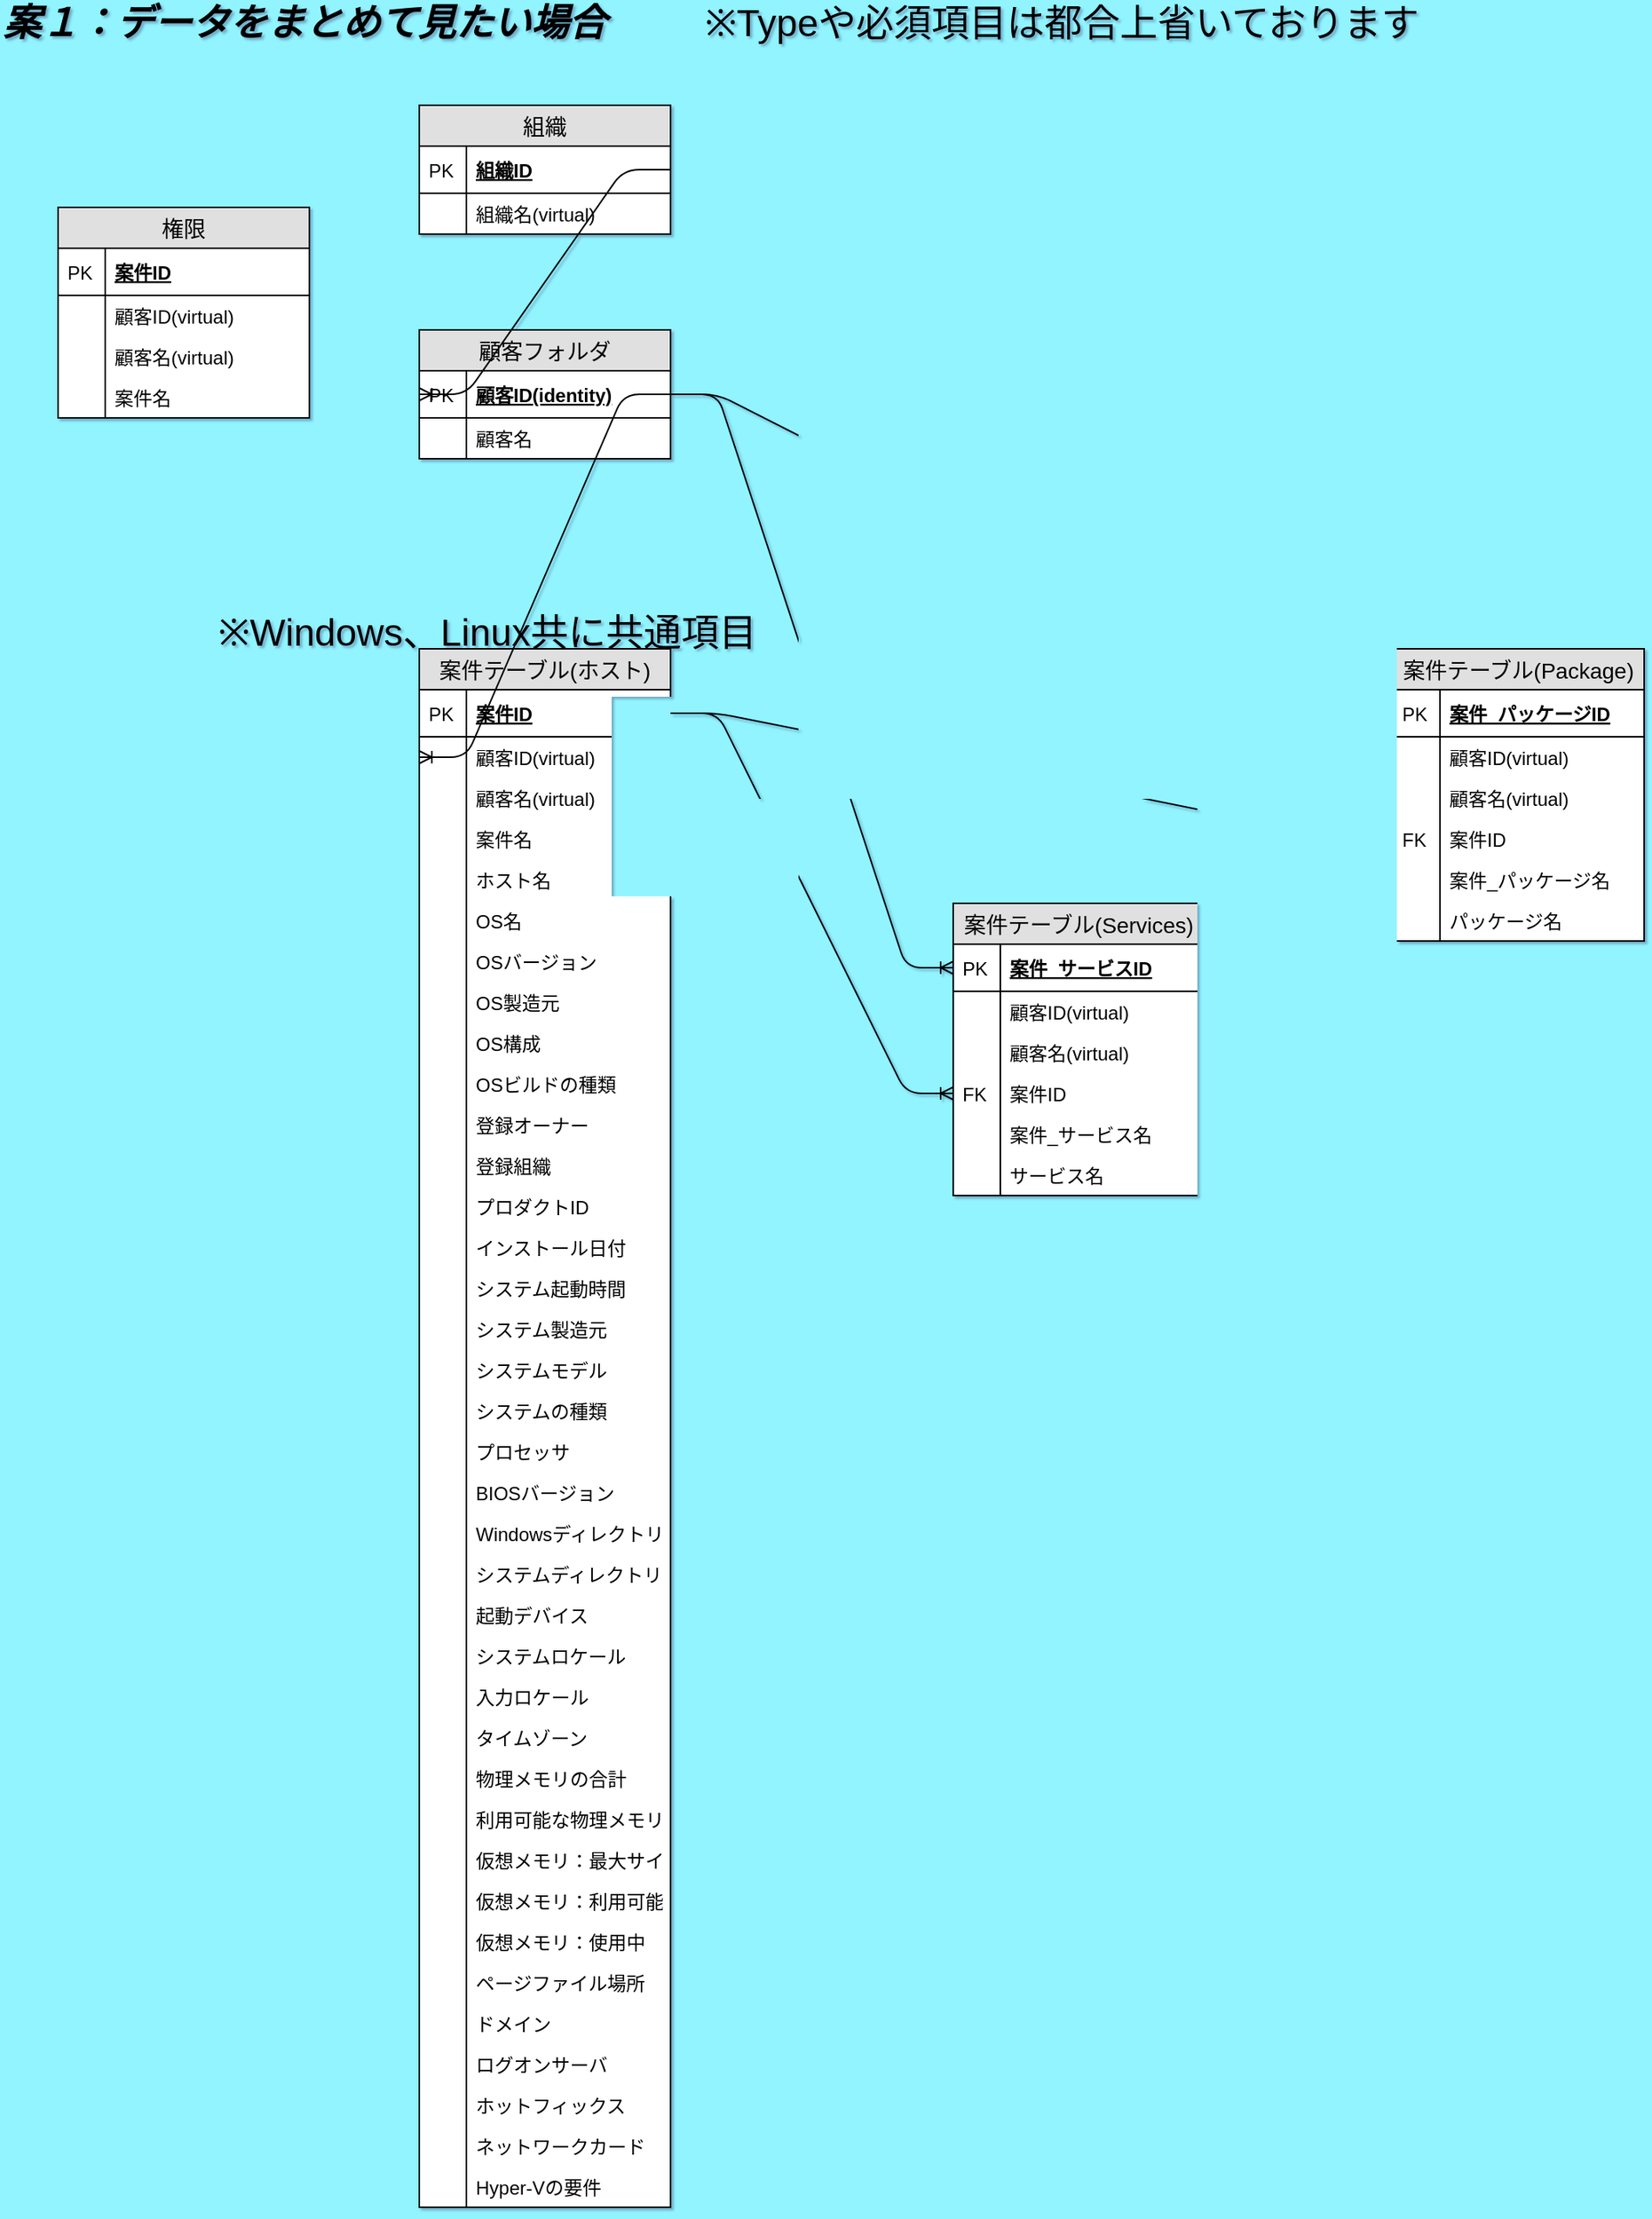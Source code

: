 <mxfile pages="1" version="11.1.5" type="github"><diagram id="xBH4WBvvp5PEgZWIUryZ" name="Page-1"><mxGraphModel dx="1422" dy="715" grid="1" gridSize="10" guides="1" tooltips="1" connect="1" arrows="1" fold="1" page="1" pageScale="1" pageWidth="1654" pageHeight="1169" background="#91F4FF" math="0" shadow="1"><root><mxCell id="0"/><mxCell id="1" parent="0"/><mxCell id="DHz48N2Gg_2RzL-YrVey-17" value="顧客フォルダ" style="swimlane;fontStyle=0;childLayout=stackLayout;horizontal=1;startSize=26;fillColor=#e0e0e0;horizontalStack=0;resizeParent=1;resizeParentMax=0;resizeLast=0;collapsible=1;marginBottom=0;swimlaneFillColor=#ffffff;align=center;fontSize=14;rounded=0;glass=0;" parent="1" vertex="1"><mxGeometry x="350" y="335" width="160" height="82" as="geometry"/></mxCell><mxCell id="DHz48N2Gg_2RzL-YrVey-18" value="顧客ID(identity)" style="shape=partialRectangle;top=0;left=0;right=0;bottom=1;align=left;verticalAlign=middle;fillColor=none;spacingLeft=34;spacingRight=4;overflow=hidden;rotatable=0;points=[[0,0.5],[1,0.5]];portConstraint=eastwest;dropTarget=0;fontStyle=5;fontSize=12;" parent="DHz48N2Gg_2RzL-YrVey-17" vertex="1"><mxGeometry y="26" width="160" height="30" as="geometry"/></mxCell><mxCell id="DHz48N2Gg_2RzL-YrVey-19" value="PK" style="shape=partialRectangle;top=0;left=0;bottom=0;fillColor=none;align=left;verticalAlign=middle;spacingLeft=4;spacingRight=4;overflow=hidden;rotatable=0;points=[];portConstraint=eastwest;part=1;fontSize=12;" parent="DHz48N2Gg_2RzL-YrVey-18" vertex="1" connectable="0"><mxGeometry width="30" height="30" as="geometry"/></mxCell><mxCell id="DHz48N2Gg_2RzL-YrVey-20" value="顧客名" style="shape=partialRectangle;top=0;left=0;right=0;bottom=0;align=left;verticalAlign=top;fillColor=none;spacingLeft=34;spacingRight=4;overflow=hidden;rotatable=0;points=[[0,0.5],[1,0.5]];portConstraint=eastwest;dropTarget=0;fontSize=12;" parent="DHz48N2Gg_2RzL-YrVey-17" vertex="1"><mxGeometry y="56" width="160" height="26" as="geometry"/></mxCell><mxCell id="DHz48N2Gg_2RzL-YrVey-21" value="" style="shape=partialRectangle;top=0;left=0;bottom=0;fillColor=none;align=left;verticalAlign=top;spacingLeft=4;spacingRight=4;overflow=hidden;rotatable=0;points=[];portConstraint=eastwest;part=1;fontSize=12;" parent="DHz48N2Gg_2RzL-YrVey-20" vertex="1" connectable="0"><mxGeometry width="30" height="26" as="geometry"/></mxCell><mxCell id="DHz48N2Gg_2RzL-YrVey-37" value="案件テーブル(ホスト)" style="swimlane;fontStyle=0;childLayout=stackLayout;horizontal=1;startSize=26;fillColor=#e0e0e0;horizontalStack=0;resizeParent=1;resizeParentMax=0;resizeLast=0;collapsible=1;marginBottom=0;swimlaneFillColor=#ffffff;align=center;fontSize=14;rounded=0;glass=0;" parent="1" vertex="1"><mxGeometry x="350" y="538" width="160" height="992" as="geometry"/></mxCell><mxCell id="DHz48N2Gg_2RzL-YrVey-38" value="案件ID" style="shape=partialRectangle;top=0;left=0;right=0;bottom=1;align=left;verticalAlign=middle;fillColor=none;spacingLeft=34;spacingRight=4;overflow=hidden;rotatable=0;points=[[0,0.5],[1,0.5]];portConstraint=eastwest;dropTarget=0;fontStyle=5;fontSize=12;" parent="DHz48N2Gg_2RzL-YrVey-37" vertex="1"><mxGeometry y="26" width="160" height="30" as="geometry"/></mxCell><mxCell id="DHz48N2Gg_2RzL-YrVey-39" value="PK" style="shape=partialRectangle;top=0;left=0;bottom=0;fillColor=none;align=left;verticalAlign=middle;spacingLeft=4;spacingRight=4;overflow=hidden;rotatable=0;points=[];portConstraint=eastwest;part=1;fontSize=12;" parent="DHz48N2Gg_2RzL-YrVey-38" vertex="1" connectable="0"><mxGeometry width="30" height="30" as="geometry"/></mxCell><mxCell id="DHz48N2Gg_2RzL-YrVey-40" value="顧客ID(virtual)" style="shape=partialRectangle;top=0;left=0;right=0;bottom=0;align=left;verticalAlign=top;fillColor=none;spacingLeft=34;spacingRight=4;overflow=hidden;rotatable=0;points=[[0,0.5],[1,0.5]];portConstraint=eastwest;dropTarget=0;fontSize=12;" parent="DHz48N2Gg_2RzL-YrVey-37" vertex="1"><mxGeometry y="56" width="160" height="26" as="geometry"/></mxCell><mxCell id="DHz48N2Gg_2RzL-YrVey-41" value="" style="shape=partialRectangle;top=0;left=0;bottom=0;fillColor=none;align=left;verticalAlign=top;spacingLeft=4;spacingRight=4;overflow=hidden;rotatable=0;points=[];portConstraint=eastwest;part=1;fontSize=12;" parent="DHz48N2Gg_2RzL-YrVey-40" vertex="1" connectable="0"><mxGeometry width="30" height="26" as="geometry"/></mxCell><mxCell id="DHz48N2Gg_2RzL-YrVey-42" value="顧客名(virtual)" style="shape=partialRectangle;top=0;left=0;right=0;bottom=0;align=left;verticalAlign=top;fillColor=none;spacingLeft=34;spacingRight=4;overflow=hidden;rotatable=0;points=[[0,0.5],[1,0.5]];portConstraint=eastwest;dropTarget=0;fontSize=12;" parent="DHz48N2Gg_2RzL-YrVey-37" vertex="1"><mxGeometry y="82" width="160" height="26" as="geometry"/></mxCell><mxCell id="DHz48N2Gg_2RzL-YrVey-43" value="" style="shape=partialRectangle;top=0;left=0;bottom=0;fillColor=none;align=left;verticalAlign=top;spacingLeft=4;spacingRight=4;overflow=hidden;rotatable=0;points=[];portConstraint=eastwest;part=1;fontSize=12;" parent="DHz48N2Gg_2RzL-YrVey-42" vertex="1" connectable="0"><mxGeometry width="30" height="26" as="geometry"/></mxCell><mxCell id="DHz48N2Gg_2RzL-YrVey-86" value="案件名" style="shape=partialRectangle;top=0;left=0;right=0;bottom=0;align=left;verticalAlign=top;fillColor=none;spacingLeft=34;spacingRight=4;overflow=hidden;rotatable=0;points=[[0,0.5],[1,0.5]];portConstraint=eastwest;dropTarget=0;fontSize=12;" parent="DHz48N2Gg_2RzL-YrVey-37" vertex="1"><mxGeometry y="108" width="160" height="26" as="geometry"/></mxCell><mxCell id="DHz48N2Gg_2RzL-YrVey-87" value="" style="shape=partialRectangle;top=0;left=0;bottom=0;fillColor=none;align=left;verticalAlign=top;spacingLeft=4;spacingRight=4;overflow=hidden;rotatable=0;points=[];portConstraint=eastwest;part=1;fontSize=12;" parent="DHz48N2Gg_2RzL-YrVey-86" vertex="1" connectable="0"><mxGeometry width="30" height="26" as="geometry"/></mxCell><mxCell id="DHz48N2Gg_2RzL-YrVey-88" value="ホスト名" style="shape=partialRectangle;top=0;left=0;right=0;bottom=0;align=left;verticalAlign=top;fillColor=none;spacingLeft=34;spacingRight=4;overflow=hidden;rotatable=0;points=[[0,0.5],[1,0.5]];portConstraint=eastwest;dropTarget=0;fontSize=12;" parent="DHz48N2Gg_2RzL-YrVey-37" vertex="1"><mxGeometry y="134" width="160" height="26" as="geometry"/></mxCell><mxCell id="DHz48N2Gg_2RzL-YrVey-89" value="" style="shape=partialRectangle;top=0;left=0;bottom=0;fillColor=none;align=left;verticalAlign=top;spacingLeft=4;spacingRight=4;overflow=hidden;rotatable=0;points=[];portConstraint=eastwest;part=1;fontSize=12;" parent="DHz48N2Gg_2RzL-YrVey-88" vertex="1" connectable="0"><mxGeometry width="30" height="26" as="geometry"/></mxCell><mxCell id="DHz48N2Gg_2RzL-YrVey-90" value="OS名" style="shape=partialRectangle;top=0;left=0;right=0;bottom=0;align=left;verticalAlign=top;fillColor=none;spacingLeft=34;spacingRight=4;overflow=hidden;rotatable=0;points=[[0,0.5],[1,0.5]];portConstraint=eastwest;dropTarget=0;fontSize=12;" parent="DHz48N2Gg_2RzL-YrVey-37" vertex="1"><mxGeometry y="160" width="160" height="26" as="geometry"/></mxCell><mxCell id="DHz48N2Gg_2RzL-YrVey-91" value="" style="shape=partialRectangle;top=0;left=0;bottom=0;fillColor=none;align=left;verticalAlign=top;spacingLeft=4;spacingRight=4;overflow=hidden;rotatable=0;points=[];portConstraint=eastwest;part=1;fontSize=12;" parent="DHz48N2Gg_2RzL-YrVey-90" vertex="1" connectable="0"><mxGeometry width="30" height="26" as="geometry"/></mxCell><mxCell id="DHz48N2Gg_2RzL-YrVey-92" value="OSバージョン" style="shape=partialRectangle;top=0;left=0;right=0;bottom=0;align=left;verticalAlign=top;fillColor=none;spacingLeft=34;spacingRight=4;overflow=hidden;rotatable=0;points=[[0,0.5],[1,0.5]];portConstraint=eastwest;dropTarget=0;fontSize=12;" parent="DHz48N2Gg_2RzL-YrVey-37" vertex="1"><mxGeometry y="186" width="160" height="26" as="geometry"/></mxCell><mxCell id="DHz48N2Gg_2RzL-YrVey-93" value="" style="shape=partialRectangle;top=0;left=0;bottom=0;fillColor=none;align=left;verticalAlign=top;spacingLeft=4;spacingRight=4;overflow=hidden;rotatable=0;points=[];portConstraint=eastwest;part=1;fontSize=12;" parent="DHz48N2Gg_2RzL-YrVey-92" vertex="1" connectable="0"><mxGeometry width="30" height="26" as="geometry"/></mxCell><mxCell id="DHz48N2Gg_2RzL-YrVey-94" value="OS製造元" style="shape=partialRectangle;top=0;left=0;right=0;bottom=0;align=left;verticalAlign=top;fillColor=none;spacingLeft=34;spacingRight=4;overflow=hidden;rotatable=0;points=[[0,0.5],[1,0.5]];portConstraint=eastwest;dropTarget=0;fontSize=12;" parent="DHz48N2Gg_2RzL-YrVey-37" vertex="1"><mxGeometry y="212" width="160" height="26" as="geometry"/></mxCell><mxCell id="DHz48N2Gg_2RzL-YrVey-95" value="" style="shape=partialRectangle;top=0;left=0;bottom=0;fillColor=none;align=left;verticalAlign=top;spacingLeft=4;spacingRight=4;overflow=hidden;rotatable=0;points=[];portConstraint=eastwest;part=1;fontSize=12;" parent="DHz48N2Gg_2RzL-YrVey-94" vertex="1" connectable="0"><mxGeometry width="30" height="26" as="geometry"/></mxCell><mxCell id="DHz48N2Gg_2RzL-YrVey-96" value="OS構成" style="shape=partialRectangle;top=0;left=0;right=0;bottom=0;align=left;verticalAlign=top;fillColor=none;spacingLeft=34;spacingRight=4;overflow=hidden;rotatable=0;points=[[0,0.5],[1,0.5]];portConstraint=eastwest;dropTarget=0;fontSize=12;" parent="DHz48N2Gg_2RzL-YrVey-37" vertex="1"><mxGeometry y="238" width="160" height="26" as="geometry"/></mxCell><mxCell id="DHz48N2Gg_2RzL-YrVey-97" value="" style="shape=partialRectangle;top=0;left=0;bottom=0;fillColor=none;align=left;verticalAlign=top;spacingLeft=4;spacingRight=4;overflow=hidden;rotatable=0;points=[];portConstraint=eastwest;part=1;fontSize=12;" parent="DHz48N2Gg_2RzL-YrVey-96" vertex="1" connectable="0"><mxGeometry width="30" height="26" as="geometry"/></mxCell><mxCell id="DHz48N2Gg_2RzL-YrVey-98" value="OSビルドの種類" style="shape=partialRectangle;top=0;left=0;right=0;bottom=0;align=left;verticalAlign=top;fillColor=none;spacingLeft=34;spacingRight=4;overflow=hidden;rotatable=0;points=[[0,0.5],[1,0.5]];portConstraint=eastwest;dropTarget=0;fontSize=12;" parent="DHz48N2Gg_2RzL-YrVey-37" vertex="1"><mxGeometry y="264" width="160" height="26" as="geometry"/></mxCell><mxCell id="DHz48N2Gg_2RzL-YrVey-99" value="" style="shape=partialRectangle;top=0;left=0;bottom=0;fillColor=none;align=left;verticalAlign=top;spacingLeft=4;spacingRight=4;overflow=hidden;rotatable=0;points=[];portConstraint=eastwest;part=1;fontSize=12;" parent="DHz48N2Gg_2RzL-YrVey-98" vertex="1" connectable="0"><mxGeometry width="30" height="26" as="geometry"/></mxCell><mxCell id="DHz48N2Gg_2RzL-YrVey-48" value="登録オーナー" style="shape=partialRectangle;top=0;left=0;right=0;bottom=0;align=left;verticalAlign=top;fillColor=none;spacingLeft=34;spacingRight=4;overflow=hidden;rotatable=0;points=[[0,0.5],[1,0.5]];portConstraint=eastwest;dropTarget=0;fontSize=12;" parent="DHz48N2Gg_2RzL-YrVey-37" vertex="1"><mxGeometry y="290" width="160" height="26" as="geometry"/></mxCell><mxCell id="DHz48N2Gg_2RzL-YrVey-49" value="" style="shape=partialRectangle;top=0;left=0;bottom=0;fillColor=none;align=left;verticalAlign=top;spacingLeft=4;spacingRight=4;overflow=hidden;rotatable=0;points=[];portConstraint=eastwest;part=1;fontSize=12;" parent="DHz48N2Gg_2RzL-YrVey-48" vertex="1" connectable="0"><mxGeometry width="30" height="26" as="geometry"/></mxCell><mxCell id="DHz48N2Gg_2RzL-YrVey-100" value="登録組織" style="shape=partialRectangle;top=0;left=0;right=0;bottom=0;align=left;verticalAlign=top;fillColor=none;spacingLeft=34;spacingRight=4;overflow=hidden;rotatable=0;points=[[0,0.5],[1,0.5]];portConstraint=eastwest;dropTarget=0;fontSize=12;" parent="DHz48N2Gg_2RzL-YrVey-37" vertex="1"><mxGeometry y="316" width="160" height="26" as="geometry"/></mxCell><mxCell id="DHz48N2Gg_2RzL-YrVey-101" value="" style="shape=partialRectangle;top=0;left=0;bottom=0;fillColor=none;align=left;verticalAlign=top;spacingLeft=4;spacingRight=4;overflow=hidden;rotatable=0;points=[];portConstraint=eastwest;part=1;fontSize=12;" parent="DHz48N2Gg_2RzL-YrVey-100" vertex="1" connectable="0"><mxGeometry width="30" height="26" as="geometry"/></mxCell><mxCell id="DHz48N2Gg_2RzL-YrVey-102" value="プロダクトID" style="shape=partialRectangle;top=0;left=0;right=0;bottom=0;align=left;verticalAlign=top;fillColor=none;spacingLeft=34;spacingRight=4;overflow=hidden;rotatable=0;points=[[0,0.5],[1,0.5]];portConstraint=eastwest;dropTarget=0;fontSize=12;" parent="DHz48N2Gg_2RzL-YrVey-37" vertex="1"><mxGeometry y="342" width="160" height="26" as="geometry"/></mxCell><mxCell id="DHz48N2Gg_2RzL-YrVey-103" value="" style="shape=partialRectangle;top=0;left=0;bottom=0;fillColor=none;align=left;verticalAlign=top;spacingLeft=4;spacingRight=4;overflow=hidden;rotatable=0;points=[];portConstraint=eastwest;part=1;fontSize=12;" parent="DHz48N2Gg_2RzL-YrVey-102" vertex="1" connectable="0"><mxGeometry width="30" height="26" as="geometry"/></mxCell><mxCell id="DHz48N2Gg_2RzL-YrVey-104" value="インストール日付" style="shape=partialRectangle;top=0;left=0;right=0;bottom=0;align=left;verticalAlign=top;fillColor=none;spacingLeft=34;spacingRight=4;overflow=hidden;rotatable=0;points=[[0,0.5],[1,0.5]];portConstraint=eastwest;dropTarget=0;fontSize=12;" parent="DHz48N2Gg_2RzL-YrVey-37" vertex="1"><mxGeometry y="368" width="160" height="26" as="geometry"/></mxCell><mxCell id="DHz48N2Gg_2RzL-YrVey-105" value="" style="shape=partialRectangle;top=0;left=0;bottom=0;fillColor=none;align=left;verticalAlign=top;spacingLeft=4;spacingRight=4;overflow=hidden;rotatable=0;points=[];portConstraint=eastwest;part=1;fontSize=12;" parent="DHz48N2Gg_2RzL-YrVey-104" vertex="1" connectable="0"><mxGeometry width="30" height="26" as="geometry"/></mxCell><mxCell id="DHz48N2Gg_2RzL-YrVey-106" value="システム起動時間" style="shape=partialRectangle;top=0;left=0;right=0;bottom=0;align=left;verticalAlign=top;fillColor=none;spacingLeft=34;spacingRight=4;overflow=hidden;rotatable=0;points=[[0,0.5],[1,0.5]];portConstraint=eastwest;dropTarget=0;fontSize=12;" parent="DHz48N2Gg_2RzL-YrVey-37" vertex="1"><mxGeometry y="394" width="160" height="26" as="geometry"/></mxCell><mxCell id="DHz48N2Gg_2RzL-YrVey-107" value="" style="shape=partialRectangle;top=0;left=0;bottom=0;fillColor=none;align=left;verticalAlign=top;spacingLeft=4;spacingRight=4;overflow=hidden;rotatable=0;points=[];portConstraint=eastwest;part=1;fontSize=12;" parent="DHz48N2Gg_2RzL-YrVey-106" vertex="1" connectable="0"><mxGeometry width="30" height="26" as="geometry"/></mxCell><mxCell id="DHz48N2Gg_2RzL-YrVey-108" value="システム製造元" style="shape=partialRectangle;top=0;left=0;right=0;bottom=0;align=left;verticalAlign=top;fillColor=none;spacingLeft=34;spacingRight=4;overflow=hidden;rotatable=0;points=[[0,0.5],[1,0.5]];portConstraint=eastwest;dropTarget=0;fontSize=12;" parent="DHz48N2Gg_2RzL-YrVey-37" vertex="1"><mxGeometry y="420" width="160" height="26" as="geometry"/></mxCell><mxCell id="DHz48N2Gg_2RzL-YrVey-109" value="" style="shape=partialRectangle;top=0;left=0;bottom=0;fillColor=none;align=left;verticalAlign=top;spacingLeft=4;spacingRight=4;overflow=hidden;rotatable=0;points=[];portConstraint=eastwest;part=1;fontSize=12;" parent="DHz48N2Gg_2RzL-YrVey-108" vertex="1" connectable="0"><mxGeometry width="30" height="26" as="geometry"/></mxCell><mxCell id="DHz48N2Gg_2RzL-YrVey-110" value="システムモデル" style="shape=partialRectangle;top=0;left=0;right=0;bottom=0;align=left;verticalAlign=top;fillColor=none;spacingLeft=34;spacingRight=4;overflow=hidden;rotatable=0;points=[[0,0.5],[1,0.5]];portConstraint=eastwest;dropTarget=0;fontSize=12;" parent="DHz48N2Gg_2RzL-YrVey-37" vertex="1"><mxGeometry y="446" width="160" height="26" as="geometry"/></mxCell><mxCell id="DHz48N2Gg_2RzL-YrVey-111" value="" style="shape=partialRectangle;top=0;left=0;bottom=0;fillColor=none;align=left;verticalAlign=top;spacingLeft=4;spacingRight=4;overflow=hidden;rotatable=0;points=[];portConstraint=eastwest;part=1;fontSize=12;" parent="DHz48N2Gg_2RzL-YrVey-110" vertex="1" connectable="0"><mxGeometry width="30" height="26" as="geometry"/></mxCell><mxCell id="DHz48N2Gg_2RzL-YrVey-112" value="システムの種類" style="shape=partialRectangle;top=0;left=0;right=0;bottom=0;align=left;verticalAlign=top;fillColor=none;spacingLeft=34;spacingRight=4;overflow=hidden;rotatable=0;points=[[0,0.5],[1,0.5]];portConstraint=eastwest;dropTarget=0;fontSize=12;" parent="DHz48N2Gg_2RzL-YrVey-37" vertex="1"><mxGeometry y="472" width="160" height="26" as="geometry"/></mxCell><mxCell id="DHz48N2Gg_2RzL-YrVey-113" value="" style="shape=partialRectangle;top=0;left=0;bottom=0;fillColor=none;align=left;verticalAlign=top;spacingLeft=4;spacingRight=4;overflow=hidden;rotatable=0;points=[];portConstraint=eastwest;part=1;fontSize=12;" parent="DHz48N2Gg_2RzL-YrVey-112" vertex="1" connectable="0"><mxGeometry width="30" height="26" as="geometry"/></mxCell><mxCell id="DHz48N2Gg_2RzL-YrVey-114" value="プロセッサ" style="shape=partialRectangle;top=0;left=0;right=0;bottom=0;align=left;verticalAlign=top;fillColor=none;spacingLeft=34;spacingRight=4;overflow=hidden;rotatable=0;points=[[0,0.5],[1,0.5]];portConstraint=eastwest;dropTarget=0;fontSize=12;" parent="DHz48N2Gg_2RzL-YrVey-37" vertex="1"><mxGeometry y="498" width="160" height="26" as="geometry"/></mxCell><mxCell id="DHz48N2Gg_2RzL-YrVey-115" value="" style="shape=partialRectangle;top=0;left=0;bottom=0;fillColor=none;align=left;verticalAlign=top;spacingLeft=4;spacingRight=4;overflow=hidden;rotatable=0;points=[];portConstraint=eastwest;part=1;fontSize=12;" parent="DHz48N2Gg_2RzL-YrVey-114" vertex="1" connectable="0"><mxGeometry width="30" height="26" as="geometry"/></mxCell><mxCell id="DHz48N2Gg_2RzL-YrVey-116" value="BIOSバージョン" style="shape=partialRectangle;top=0;left=0;right=0;bottom=0;align=left;verticalAlign=top;fillColor=none;spacingLeft=34;spacingRight=4;overflow=hidden;rotatable=0;points=[[0,0.5],[1,0.5]];portConstraint=eastwest;dropTarget=0;fontSize=12;" parent="DHz48N2Gg_2RzL-YrVey-37" vertex="1"><mxGeometry y="524" width="160" height="26" as="geometry"/></mxCell><mxCell id="DHz48N2Gg_2RzL-YrVey-117" value="" style="shape=partialRectangle;top=0;left=0;bottom=0;fillColor=none;align=left;verticalAlign=top;spacingLeft=4;spacingRight=4;overflow=hidden;rotatable=0;points=[];portConstraint=eastwest;part=1;fontSize=12;" parent="DHz48N2Gg_2RzL-YrVey-116" vertex="1" connectable="0"><mxGeometry width="30" height="26" as="geometry"/></mxCell><mxCell id="DHz48N2Gg_2RzL-YrVey-118" value="Windowsディレクトリ" style="shape=partialRectangle;top=0;left=0;right=0;bottom=0;align=left;verticalAlign=top;fillColor=none;spacingLeft=34;spacingRight=4;overflow=hidden;rotatable=0;points=[[0,0.5],[1,0.5]];portConstraint=eastwest;dropTarget=0;fontSize=12;" parent="DHz48N2Gg_2RzL-YrVey-37" vertex="1"><mxGeometry y="550" width="160" height="26" as="geometry"/></mxCell><mxCell id="DHz48N2Gg_2RzL-YrVey-119" value="" style="shape=partialRectangle;top=0;left=0;bottom=0;fillColor=none;align=left;verticalAlign=top;spacingLeft=4;spacingRight=4;overflow=hidden;rotatable=0;points=[];portConstraint=eastwest;part=1;fontSize=12;" parent="DHz48N2Gg_2RzL-YrVey-118" vertex="1" connectable="0"><mxGeometry width="30" height="26" as="geometry"/></mxCell><mxCell id="DHz48N2Gg_2RzL-YrVey-120" value="システムディレクトリ" style="shape=partialRectangle;top=0;left=0;right=0;bottom=0;align=left;verticalAlign=top;fillColor=none;spacingLeft=34;spacingRight=4;overflow=hidden;rotatable=0;points=[[0,0.5],[1,0.5]];portConstraint=eastwest;dropTarget=0;fontSize=12;" parent="DHz48N2Gg_2RzL-YrVey-37" vertex="1"><mxGeometry y="576" width="160" height="26" as="geometry"/></mxCell><mxCell id="DHz48N2Gg_2RzL-YrVey-121" value="" style="shape=partialRectangle;top=0;left=0;bottom=0;fillColor=none;align=left;verticalAlign=top;spacingLeft=4;spacingRight=4;overflow=hidden;rotatable=0;points=[];portConstraint=eastwest;part=1;fontSize=12;" parent="DHz48N2Gg_2RzL-YrVey-120" vertex="1" connectable="0"><mxGeometry width="30" height="26" as="geometry"/></mxCell><mxCell id="DHz48N2Gg_2RzL-YrVey-122" value="起動デバイス" style="shape=partialRectangle;top=0;left=0;right=0;bottom=0;align=left;verticalAlign=top;fillColor=none;spacingLeft=34;spacingRight=4;overflow=hidden;rotatable=0;points=[[0,0.5],[1,0.5]];portConstraint=eastwest;dropTarget=0;fontSize=12;" parent="DHz48N2Gg_2RzL-YrVey-37" vertex="1"><mxGeometry y="602" width="160" height="26" as="geometry"/></mxCell><mxCell id="DHz48N2Gg_2RzL-YrVey-123" value="" style="shape=partialRectangle;top=0;left=0;bottom=0;fillColor=none;align=left;verticalAlign=top;spacingLeft=4;spacingRight=4;overflow=hidden;rotatable=0;points=[];portConstraint=eastwest;part=1;fontSize=12;" parent="DHz48N2Gg_2RzL-YrVey-122" vertex="1" connectable="0"><mxGeometry width="30" height="26" as="geometry"/></mxCell><mxCell id="DHz48N2Gg_2RzL-YrVey-124" value="システムロケール" style="shape=partialRectangle;top=0;left=0;right=0;bottom=0;align=left;verticalAlign=top;fillColor=none;spacingLeft=34;spacingRight=4;overflow=hidden;rotatable=0;points=[[0,0.5],[1,0.5]];portConstraint=eastwest;dropTarget=0;fontSize=12;" parent="DHz48N2Gg_2RzL-YrVey-37" vertex="1"><mxGeometry y="628" width="160" height="26" as="geometry"/></mxCell><mxCell id="DHz48N2Gg_2RzL-YrVey-125" value="" style="shape=partialRectangle;top=0;left=0;bottom=0;fillColor=none;align=left;verticalAlign=top;spacingLeft=4;spacingRight=4;overflow=hidden;rotatable=0;points=[];portConstraint=eastwest;part=1;fontSize=12;" parent="DHz48N2Gg_2RzL-YrVey-124" vertex="1" connectable="0"><mxGeometry width="30" height="26" as="geometry"/></mxCell><mxCell id="DHz48N2Gg_2RzL-YrVey-126" value="入力ロケール" style="shape=partialRectangle;top=0;left=0;right=0;bottom=0;align=left;verticalAlign=top;fillColor=none;spacingLeft=34;spacingRight=4;overflow=hidden;rotatable=0;points=[[0,0.5],[1,0.5]];portConstraint=eastwest;dropTarget=0;fontSize=12;" parent="DHz48N2Gg_2RzL-YrVey-37" vertex="1"><mxGeometry y="654" width="160" height="26" as="geometry"/></mxCell><mxCell id="DHz48N2Gg_2RzL-YrVey-127" value="" style="shape=partialRectangle;top=0;left=0;bottom=0;fillColor=none;align=left;verticalAlign=top;spacingLeft=4;spacingRight=4;overflow=hidden;rotatable=0;points=[];portConstraint=eastwest;part=1;fontSize=12;" parent="DHz48N2Gg_2RzL-YrVey-126" vertex="1" connectable="0"><mxGeometry width="30" height="26" as="geometry"/></mxCell><mxCell id="DHz48N2Gg_2RzL-YrVey-128" value="タイムゾーン" style="shape=partialRectangle;top=0;left=0;right=0;bottom=0;align=left;verticalAlign=top;fillColor=none;spacingLeft=34;spacingRight=4;overflow=hidden;rotatable=0;points=[[0,0.5],[1,0.5]];portConstraint=eastwest;dropTarget=0;fontSize=12;" parent="DHz48N2Gg_2RzL-YrVey-37" vertex="1"><mxGeometry y="680" width="160" height="26" as="geometry"/></mxCell><mxCell id="DHz48N2Gg_2RzL-YrVey-129" value="" style="shape=partialRectangle;top=0;left=0;bottom=0;fillColor=none;align=left;verticalAlign=top;spacingLeft=4;spacingRight=4;overflow=hidden;rotatable=0;points=[];portConstraint=eastwest;part=1;fontSize=12;" parent="DHz48N2Gg_2RzL-YrVey-128" vertex="1" connectable="0"><mxGeometry width="30" height="26" as="geometry"/></mxCell><mxCell id="DHz48N2Gg_2RzL-YrVey-130" value="物理メモリの合計" style="shape=partialRectangle;top=0;left=0;right=0;bottom=0;align=left;verticalAlign=top;fillColor=none;spacingLeft=34;spacingRight=4;overflow=hidden;rotatable=0;points=[[0,0.5],[1,0.5]];portConstraint=eastwest;dropTarget=0;fontSize=12;" parent="DHz48N2Gg_2RzL-YrVey-37" vertex="1"><mxGeometry y="706" width="160" height="26" as="geometry"/></mxCell><mxCell id="DHz48N2Gg_2RzL-YrVey-131" value="" style="shape=partialRectangle;top=0;left=0;bottom=0;fillColor=none;align=left;verticalAlign=top;spacingLeft=4;spacingRight=4;overflow=hidden;rotatable=0;points=[];portConstraint=eastwest;part=1;fontSize=12;" parent="DHz48N2Gg_2RzL-YrVey-130" vertex="1" connectable="0"><mxGeometry width="30" height="26" as="geometry"/></mxCell><mxCell id="DHz48N2Gg_2RzL-YrVey-132" value="利用可能な物理メモリ" style="shape=partialRectangle;top=0;left=0;right=0;bottom=0;align=left;verticalAlign=top;fillColor=none;spacingLeft=34;spacingRight=4;overflow=hidden;rotatable=0;points=[[0,0.5],[1,0.5]];portConstraint=eastwest;dropTarget=0;fontSize=12;" parent="DHz48N2Gg_2RzL-YrVey-37" vertex="1"><mxGeometry y="732" width="160" height="26" as="geometry"/></mxCell><mxCell id="DHz48N2Gg_2RzL-YrVey-133" value="" style="shape=partialRectangle;top=0;left=0;bottom=0;fillColor=none;align=left;verticalAlign=top;spacingLeft=4;spacingRight=4;overflow=hidden;rotatable=0;points=[];portConstraint=eastwest;part=1;fontSize=12;" parent="DHz48N2Gg_2RzL-YrVey-132" vertex="1" connectable="0"><mxGeometry width="30" height="26" as="geometry"/></mxCell><mxCell id="DHz48N2Gg_2RzL-YrVey-134" value="仮想メモリ：最大サイズ" style="shape=partialRectangle;top=0;left=0;right=0;bottom=0;align=left;verticalAlign=top;fillColor=none;spacingLeft=34;spacingRight=4;overflow=hidden;rotatable=0;points=[[0,0.5],[1,0.5]];portConstraint=eastwest;dropTarget=0;fontSize=12;" parent="DHz48N2Gg_2RzL-YrVey-37" vertex="1"><mxGeometry y="758" width="160" height="26" as="geometry"/></mxCell><mxCell id="DHz48N2Gg_2RzL-YrVey-135" value="" style="shape=partialRectangle;top=0;left=0;bottom=0;fillColor=none;align=left;verticalAlign=top;spacingLeft=4;spacingRight=4;overflow=hidden;rotatable=0;points=[];portConstraint=eastwest;part=1;fontSize=12;" parent="DHz48N2Gg_2RzL-YrVey-134" vertex="1" connectable="0"><mxGeometry width="30" height="26" as="geometry"/></mxCell><mxCell id="DHz48N2Gg_2RzL-YrVey-136" value="仮想メモリ：利用可能" style="shape=partialRectangle;top=0;left=0;right=0;bottom=0;align=left;verticalAlign=top;fillColor=none;spacingLeft=34;spacingRight=4;overflow=hidden;rotatable=0;points=[[0,0.5],[1,0.5]];portConstraint=eastwest;dropTarget=0;fontSize=12;" parent="DHz48N2Gg_2RzL-YrVey-37" vertex="1"><mxGeometry y="784" width="160" height="26" as="geometry"/></mxCell><mxCell id="DHz48N2Gg_2RzL-YrVey-137" value="" style="shape=partialRectangle;top=0;left=0;bottom=0;fillColor=none;align=left;verticalAlign=top;spacingLeft=4;spacingRight=4;overflow=hidden;rotatable=0;points=[];portConstraint=eastwest;part=1;fontSize=12;" parent="DHz48N2Gg_2RzL-YrVey-136" vertex="1" connectable="0"><mxGeometry width="30" height="26" as="geometry"/></mxCell><mxCell id="DHz48N2Gg_2RzL-YrVey-139" value="仮想メモリ：使用中" style="shape=partialRectangle;top=0;left=0;right=0;bottom=0;align=left;verticalAlign=top;fillColor=none;spacingLeft=34;spacingRight=4;overflow=hidden;rotatable=0;points=[[0,0.5],[1,0.5]];portConstraint=eastwest;dropTarget=0;fontSize=12;" parent="DHz48N2Gg_2RzL-YrVey-37" vertex="1"><mxGeometry y="810" width="160" height="26" as="geometry"/></mxCell><mxCell id="DHz48N2Gg_2RzL-YrVey-140" value="" style="shape=partialRectangle;top=0;left=0;bottom=0;fillColor=none;align=left;verticalAlign=top;spacingLeft=4;spacingRight=4;overflow=hidden;rotatable=0;points=[];portConstraint=eastwest;part=1;fontSize=12;" parent="DHz48N2Gg_2RzL-YrVey-139" vertex="1" connectable="0"><mxGeometry width="30" height="26" as="geometry"/></mxCell><mxCell id="DHz48N2Gg_2RzL-YrVey-141" value="ページファイル場所" style="shape=partialRectangle;top=0;left=0;right=0;bottom=0;align=left;verticalAlign=top;fillColor=none;spacingLeft=34;spacingRight=4;overflow=hidden;rotatable=0;points=[[0,0.5],[1,0.5]];portConstraint=eastwest;dropTarget=0;fontSize=12;" parent="DHz48N2Gg_2RzL-YrVey-37" vertex="1"><mxGeometry y="836" width="160" height="26" as="geometry"/></mxCell><mxCell id="DHz48N2Gg_2RzL-YrVey-142" value="" style="shape=partialRectangle;top=0;left=0;bottom=0;fillColor=none;align=left;verticalAlign=top;spacingLeft=4;spacingRight=4;overflow=hidden;rotatable=0;points=[];portConstraint=eastwest;part=1;fontSize=12;" parent="DHz48N2Gg_2RzL-YrVey-141" vertex="1" connectable="0"><mxGeometry width="30" height="26" as="geometry"/></mxCell><mxCell id="DHz48N2Gg_2RzL-YrVey-143" value="ドメイン" style="shape=partialRectangle;top=0;left=0;right=0;bottom=0;align=left;verticalAlign=top;fillColor=none;spacingLeft=34;spacingRight=4;overflow=hidden;rotatable=0;points=[[0,0.5],[1,0.5]];portConstraint=eastwest;dropTarget=0;fontSize=12;" parent="DHz48N2Gg_2RzL-YrVey-37" vertex="1"><mxGeometry y="862" width="160" height="26" as="geometry"/></mxCell><mxCell id="DHz48N2Gg_2RzL-YrVey-144" value="" style="shape=partialRectangle;top=0;left=0;bottom=0;fillColor=none;align=left;verticalAlign=top;spacingLeft=4;spacingRight=4;overflow=hidden;rotatable=0;points=[];portConstraint=eastwest;part=1;fontSize=12;" parent="DHz48N2Gg_2RzL-YrVey-143" vertex="1" connectable="0"><mxGeometry width="30" height="26" as="geometry"/></mxCell><mxCell id="DHz48N2Gg_2RzL-YrVey-145" value="ログオンサーバ" style="shape=partialRectangle;top=0;left=0;right=0;bottom=0;align=left;verticalAlign=top;fillColor=none;spacingLeft=34;spacingRight=4;overflow=hidden;rotatable=0;points=[[0,0.5],[1,0.5]];portConstraint=eastwest;dropTarget=0;fontSize=12;" parent="DHz48N2Gg_2RzL-YrVey-37" vertex="1"><mxGeometry y="888" width="160" height="26" as="geometry"/></mxCell><mxCell id="DHz48N2Gg_2RzL-YrVey-146" value="" style="shape=partialRectangle;top=0;left=0;bottom=0;fillColor=none;align=left;verticalAlign=top;spacingLeft=4;spacingRight=4;overflow=hidden;rotatable=0;points=[];portConstraint=eastwest;part=1;fontSize=12;" parent="DHz48N2Gg_2RzL-YrVey-145" vertex="1" connectable="0"><mxGeometry width="30" height="26" as="geometry"/></mxCell><mxCell id="DHz48N2Gg_2RzL-YrVey-147" value="ホットフィックス" style="shape=partialRectangle;top=0;left=0;right=0;bottom=0;align=left;verticalAlign=top;fillColor=none;spacingLeft=34;spacingRight=4;overflow=hidden;rotatable=0;points=[[0,0.5],[1,0.5]];portConstraint=eastwest;dropTarget=0;fontSize=12;" parent="DHz48N2Gg_2RzL-YrVey-37" vertex="1"><mxGeometry y="914" width="160" height="26" as="geometry"/></mxCell><mxCell id="DHz48N2Gg_2RzL-YrVey-148" value="" style="shape=partialRectangle;top=0;left=0;bottom=0;fillColor=none;align=left;verticalAlign=top;spacingLeft=4;spacingRight=4;overflow=hidden;rotatable=0;points=[];portConstraint=eastwest;part=1;fontSize=12;" parent="DHz48N2Gg_2RzL-YrVey-147" vertex="1" connectable="0"><mxGeometry width="30" height="26" as="geometry"/></mxCell><mxCell id="DHz48N2Gg_2RzL-YrVey-149" value="ネットワークカード" style="shape=partialRectangle;top=0;left=0;right=0;bottom=0;align=left;verticalAlign=top;fillColor=none;spacingLeft=34;spacingRight=4;overflow=hidden;rotatable=0;points=[[0,0.5],[1,0.5]];portConstraint=eastwest;dropTarget=0;fontSize=12;" parent="DHz48N2Gg_2RzL-YrVey-37" vertex="1"><mxGeometry y="940" width="160" height="26" as="geometry"/></mxCell><mxCell id="DHz48N2Gg_2RzL-YrVey-150" value="" style="shape=partialRectangle;top=0;left=0;bottom=0;fillColor=none;align=left;verticalAlign=top;spacingLeft=4;spacingRight=4;overflow=hidden;rotatable=0;points=[];portConstraint=eastwest;part=1;fontSize=12;" parent="DHz48N2Gg_2RzL-YrVey-149" vertex="1" connectable="0"><mxGeometry width="30" height="26" as="geometry"/></mxCell><mxCell id="DHz48N2Gg_2RzL-YrVey-151" value="Hyper-Vの要件" style="shape=partialRectangle;top=0;left=0;right=0;bottom=0;align=left;verticalAlign=top;fillColor=none;spacingLeft=34;spacingRight=4;overflow=hidden;rotatable=0;points=[[0,0.5],[1,0.5]];portConstraint=eastwest;dropTarget=0;fontSize=12;" parent="DHz48N2Gg_2RzL-YrVey-37" vertex="1"><mxGeometry y="966" width="160" height="26" as="geometry"/></mxCell><mxCell id="DHz48N2Gg_2RzL-YrVey-152" value="" style="shape=partialRectangle;top=0;left=0;bottom=0;fillColor=none;align=left;verticalAlign=top;spacingLeft=4;spacingRight=4;overflow=hidden;rotatable=0;points=[];portConstraint=eastwest;part=1;fontSize=12;" parent="DHz48N2Gg_2RzL-YrVey-151" vertex="1" connectable="0"><mxGeometry width="30" height="26" as="geometry"/></mxCell><mxCell id="DHz48N2Gg_2RzL-YrVey-65" value="組織" style="swimlane;fontStyle=0;childLayout=stackLayout;horizontal=1;startSize=26;fillColor=#e0e0e0;horizontalStack=0;resizeParent=1;resizeParentMax=0;resizeLast=0;collapsible=1;marginBottom=0;swimlaneFillColor=#ffffff;align=center;fontSize=14;rounded=0;glass=0;" parent="1" vertex="1"><mxGeometry x="350" y="192" width="160" height="82" as="geometry"/></mxCell><mxCell id="DHz48N2Gg_2RzL-YrVey-66" value="組織ID" style="shape=partialRectangle;top=0;left=0;right=0;bottom=1;align=left;verticalAlign=middle;fillColor=none;spacingLeft=34;spacingRight=4;overflow=hidden;rotatable=0;points=[[0,0.5],[1,0.5]];portConstraint=eastwest;dropTarget=0;fontStyle=5;fontSize=12;" parent="DHz48N2Gg_2RzL-YrVey-65" vertex="1"><mxGeometry y="26" width="160" height="30" as="geometry"/></mxCell><mxCell id="DHz48N2Gg_2RzL-YrVey-67" value="PK" style="shape=partialRectangle;top=0;left=0;bottom=0;fillColor=none;align=left;verticalAlign=middle;spacingLeft=4;spacingRight=4;overflow=hidden;rotatable=0;points=[];portConstraint=eastwest;part=1;fontSize=12;" parent="DHz48N2Gg_2RzL-YrVey-66" vertex="1" connectable="0"><mxGeometry width="30" height="30" as="geometry"/></mxCell><mxCell id="DHz48N2Gg_2RzL-YrVey-68" value="組織名(virtual)" style="shape=partialRectangle;top=0;left=0;right=0;bottom=0;align=left;verticalAlign=top;fillColor=none;spacingLeft=34;spacingRight=4;overflow=hidden;rotatable=0;points=[[0,0.5],[1,0.5]];portConstraint=eastwest;dropTarget=0;fontSize=12;" parent="DHz48N2Gg_2RzL-YrVey-65" vertex="1"><mxGeometry y="56" width="160" height="26" as="geometry"/></mxCell><mxCell id="DHz48N2Gg_2RzL-YrVey-69" value="" style="shape=partialRectangle;top=0;left=0;bottom=0;fillColor=none;align=left;verticalAlign=top;spacingLeft=4;spacingRight=4;overflow=hidden;rotatable=0;points=[];portConstraint=eastwest;part=1;fontSize=12;" parent="DHz48N2Gg_2RzL-YrVey-68" vertex="1" connectable="0"><mxGeometry width="30" height="26" as="geometry"/></mxCell><mxCell id="DHz48N2Gg_2RzL-YrVey-74" value="権限" style="swimlane;fontStyle=0;childLayout=stackLayout;horizontal=1;startSize=26;fillColor=#e0e0e0;horizontalStack=0;resizeParent=1;resizeParentMax=0;resizeLast=0;collapsible=1;marginBottom=0;swimlaneFillColor=#ffffff;align=center;fontSize=14;rounded=0;glass=0;" parent="1" vertex="1"><mxGeometry x="120" y="257" width="160" height="134" as="geometry"/></mxCell><mxCell id="DHz48N2Gg_2RzL-YrVey-75" value="案件ID" style="shape=partialRectangle;top=0;left=0;right=0;bottom=1;align=left;verticalAlign=middle;fillColor=none;spacingLeft=34;spacingRight=4;overflow=hidden;rotatable=0;points=[[0,0.5],[1,0.5]];portConstraint=eastwest;dropTarget=0;fontStyle=5;fontSize=12;" parent="DHz48N2Gg_2RzL-YrVey-74" vertex="1"><mxGeometry y="26" width="160" height="30" as="geometry"/></mxCell><mxCell id="DHz48N2Gg_2RzL-YrVey-76" value="PK" style="shape=partialRectangle;top=0;left=0;bottom=0;fillColor=none;align=left;verticalAlign=middle;spacingLeft=4;spacingRight=4;overflow=hidden;rotatable=0;points=[];portConstraint=eastwest;part=1;fontSize=12;" parent="DHz48N2Gg_2RzL-YrVey-75" vertex="1" connectable="0"><mxGeometry width="30" height="30" as="geometry"/></mxCell><mxCell id="DHz48N2Gg_2RzL-YrVey-77" value="顧客ID(virtual)" style="shape=partialRectangle;top=0;left=0;right=0;bottom=0;align=left;verticalAlign=top;fillColor=none;spacingLeft=34;spacingRight=4;overflow=hidden;rotatable=0;points=[[0,0.5],[1,0.5]];portConstraint=eastwest;dropTarget=0;fontSize=12;" parent="DHz48N2Gg_2RzL-YrVey-74" vertex="1"><mxGeometry y="56" width="160" height="26" as="geometry"/></mxCell><mxCell id="DHz48N2Gg_2RzL-YrVey-78" value="" style="shape=partialRectangle;top=0;left=0;bottom=0;fillColor=none;align=left;verticalAlign=top;spacingLeft=4;spacingRight=4;overflow=hidden;rotatable=0;points=[];portConstraint=eastwest;part=1;fontSize=12;" parent="DHz48N2Gg_2RzL-YrVey-77" vertex="1" connectable="0"><mxGeometry width="30" height="26" as="geometry"/></mxCell><mxCell id="DHz48N2Gg_2RzL-YrVey-79" value="顧客名(virtual)" style="shape=partialRectangle;top=0;left=0;right=0;bottom=0;align=left;verticalAlign=top;fillColor=none;spacingLeft=34;spacingRight=4;overflow=hidden;rotatable=0;points=[[0,0.5],[1,0.5]];portConstraint=eastwest;dropTarget=0;fontSize=12;" parent="DHz48N2Gg_2RzL-YrVey-74" vertex="1"><mxGeometry y="82" width="160" height="26" as="geometry"/></mxCell><mxCell id="DHz48N2Gg_2RzL-YrVey-80" value="" style="shape=partialRectangle;top=0;left=0;bottom=0;fillColor=none;align=left;verticalAlign=top;spacingLeft=4;spacingRight=4;overflow=hidden;rotatable=0;points=[];portConstraint=eastwest;part=1;fontSize=12;" parent="DHz48N2Gg_2RzL-YrVey-79" vertex="1" connectable="0"><mxGeometry width="30" height="26" as="geometry"/></mxCell><mxCell id="DHz48N2Gg_2RzL-YrVey-81" value="案件名" style="shape=partialRectangle;top=0;left=0;right=0;bottom=0;align=left;verticalAlign=top;fillColor=none;spacingLeft=34;spacingRight=4;overflow=hidden;rotatable=0;points=[[0,0.5],[1,0.5]];portConstraint=eastwest;dropTarget=0;fontSize=12;" parent="DHz48N2Gg_2RzL-YrVey-74" vertex="1"><mxGeometry y="108" width="160" height="26" as="geometry"/></mxCell><mxCell id="DHz48N2Gg_2RzL-YrVey-82" value="" style="shape=partialRectangle;top=0;left=0;bottom=0;fillColor=none;align=left;verticalAlign=top;spacingLeft=4;spacingRight=4;overflow=hidden;rotatable=0;points=[];portConstraint=eastwest;part=1;fontSize=12;" parent="DHz48N2Gg_2RzL-YrVey-81" vertex="1" connectable="0"><mxGeometry width="30" height="26" as="geometry"/></mxCell><mxCell id="DHz48N2Gg_2RzL-YrVey-83" value="&lt;font style=&quot;font-size: 24px&quot;&gt;&lt;b&gt;&lt;i&gt;案１：データをまとめて見たい場合&lt;/i&gt;&lt;/b&gt;&lt;/font&gt;" style="text;html=1;strokeColor=none;fillColor=none;align=left;verticalAlign=middle;whiteSpace=wrap;rounded=0;glass=0;" parent="1" vertex="1"><mxGeometry x="83" y="130" width="407" height="20" as="geometry"/></mxCell><mxCell id="DHz48N2Gg_2RzL-YrVey-138" value="&lt;span style=&quot;font-size: 24px&quot;&gt;※Typeや必須項目は都合上省いております&lt;/span&gt;" style="text;html=1;strokeColor=none;fillColor=none;align=left;verticalAlign=middle;whiteSpace=wrap;rounded=0;glass=0;" parent="1" vertex="1"><mxGeometry x="530" y="130" width="470" height="20" as="geometry"/></mxCell><mxCell id="DHz48N2Gg_2RzL-YrVey-153" value="" style="edgeStyle=entityRelationEdgeStyle;fontSize=12;html=1;endArrow=ERoneToMany;exitX=1;exitY=0.5;exitDx=0;exitDy=0;entryX=0;entryY=0.5;entryDx=0;entryDy=0;" parent="1" source="DHz48N2Gg_2RzL-YrVey-18" target="DHz48N2Gg_2RzL-YrVey-40" edge="1"><mxGeometry width="100" height="100" relative="1" as="geometry"><mxPoint x="650" y="803" as="sourcePoint"/><mxPoint x="750" y="703" as="targetPoint"/></mxGeometry></mxCell><mxCell id="DHz48N2Gg_2RzL-YrVey-154" value="" style="edgeStyle=entityRelationEdgeStyle;fontSize=12;html=1;endArrow=ERoneToMany;entryX=0;entryY=0.5;entryDx=0;entryDy=0;exitX=1;exitY=0.5;exitDx=0;exitDy=0;" parent="1" source="DHz48N2Gg_2RzL-YrVey-66" target="DHz48N2Gg_2RzL-YrVey-18" edge="1"><mxGeometry width="100" height="100" relative="1" as="geometry"><mxPoint x="230" y="200" as="sourcePoint"/><mxPoint x="820" y="414" as="targetPoint"/></mxGeometry></mxCell><mxCell id="DHz48N2Gg_2RzL-YrVey-155" value="&lt;span style=&quot;font-size: 24px&quot;&gt;※Windows、Linux共に共通項目&lt;/span&gt;" style="text;html=1;strokeColor=none;fillColor=none;align=left;verticalAlign=middle;whiteSpace=wrap;rounded=0;glass=0;" parent="1" vertex="1"><mxGeometry x="220" y="518" width="350" height="20" as="geometry"/></mxCell><mxCell id="GZDk_MirHCFM5mQswQxB-1" value="案件テーブル(Package)" style="swimlane;fontStyle=0;childLayout=stackLayout;horizontal=1;startSize=26;fillColor=#e0e0e0;horizontalStack=0;resizeParent=1;resizeParentMax=0;resizeLast=0;collapsible=1;marginBottom=0;swimlaneFillColor=#ffffff;align=center;fontSize=14;rounded=0;glass=0;" vertex="1" parent="1"><mxGeometry x="970" y="538" width="160" height="186" as="geometry"/></mxCell><mxCell id="GZDk_MirHCFM5mQswQxB-2" value="案件_パッケージID" style="shape=partialRectangle;top=0;left=0;right=0;bottom=1;align=left;verticalAlign=middle;fillColor=none;spacingLeft=34;spacingRight=4;overflow=hidden;rotatable=0;points=[[0,0.5],[1,0.5]];portConstraint=eastwest;dropTarget=0;fontStyle=5;fontSize=12;" vertex="1" parent="GZDk_MirHCFM5mQswQxB-1"><mxGeometry y="26" width="160" height="30" as="geometry"/></mxCell><mxCell id="GZDk_MirHCFM5mQswQxB-3" value="PK" style="shape=partialRectangle;top=0;left=0;bottom=0;fillColor=none;align=left;verticalAlign=middle;spacingLeft=4;spacingRight=4;overflow=hidden;rotatable=0;points=[];portConstraint=eastwest;part=1;fontSize=12;" vertex="1" connectable="0" parent="GZDk_MirHCFM5mQswQxB-2"><mxGeometry width="30" height="30" as="geometry"/></mxCell><mxCell id="GZDk_MirHCFM5mQswQxB-4" value="顧客ID(virtual)" style="shape=partialRectangle;top=0;left=0;right=0;bottom=0;align=left;verticalAlign=top;fillColor=none;spacingLeft=34;spacingRight=4;overflow=hidden;rotatable=0;points=[[0,0.5],[1,0.5]];portConstraint=eastwest;dropTarget=0;fontSize=12;" vertex="1" parent="GZDk_MirHCFM5mQswQxB-1"><mxGeometry y="56" width="160" height="26" as="geometry"/></mxCell><mxCell id="GZDk_MirHCFM5mQswQxB-5" value="" style="shape=partialRectangle;top=0;left=0;bottom=0;fillColor=none;align=left;verticalAlign=top;spacingLeft=4;spacingRight=4;overflow=hidden;rotatable=0;points=[];portConstraint=eastwest;part=1;fontSize=12;" vertex="1" connectable="0" parent="GZDk_MirHCFM5mQswQxB-4"><mxGeometry width="30" height="26" as="geometry"/></mxCell><mxCell id="GZDk_MirHCFM5mQswQxB-6" value="顧客名(virtual)" style="shape=partialRectangle;top=0;left=0;right=0;bottom=0;align=left;verticalAlign=top;fillColor=none;spacingLeft=34;spacingRight=4;overflow=hidden;rotatable=0;points=[[0,0.5],[1,0.5]];portConstraint=eastwest;dropTarget=0;fontSize=12;" vertex="1" parent="GZDk_MirHCFM5mQswQxB-1"><mxGeometry y="82" width="160" height="26" as="geometry"/></mxCell><mxCell id="GZDk_MirHCFM5mQswQxB-7" value="" style="shape=partialRectangle;top=0;left=0;bottom=0;fillColor=none;align=left;verticalAlign=top;spacingLeft=4;spacingRight=4;overflow=hidden;rotatable=0;points=[];portConstraint=eastwest;part=1;fontSize=12;" vertex="1" connectable="0" parent="GZDk_MirHCFM5mQswQxB-6"><mxGeometry width="30" height="26" as="geometry"/></mxCell><mxCell id="GZDk_MirHCFM5mQswQxB-224" value="案件ID" style="shape=partialRectangle;top=0;left=0;right=0;bottom=0;align=left;verticalAlign=top;fillColor=none;spacingLeft=34;spacingRight=4;overflow=hidden;rotatable=0;points=[[0,0.5],[1,0.5]];portConstraint=eastwest;dropTarget=0;fontSize=12;" vertex="1" parent="GZDk_MirHCFM5mQswQxB-1"><mxGeometry y="108" width="160" height="26" as="geometry"/></mxCell><mxCell id="GZDk_MirHCFM5mQswQxB-225" value="FK" style="shape=partialRectangle;top=0;left=0;bottom=0;fillColor=none;align=left;verticalAlign=top;spacingLeft=4;spacingRight=4;overflow=hidden;rotatable=0;points=[];portConstraint=eastwest;part=1;fontSize=12;" vertex="1" connectable="0" parent="GZDk_MirHCFM5mQswQxB-224"><mxGeometry width="30" height="26" as="geometry"/></mxCell><mxCell id="GZDk_MirHCFM5mQswQxB-8" value="案件_パッケージ名" style="shape=partialRectangle;top=0;left=0;right=0;bottom=0;align=left;verticalAlign=top;fillColor=none;spacingLeft=34;spacingRight=4;overflow=hidden;rotatable=0;points=[[0,0.5],[1,0.5]];portConstraint=eastwest;dropTarget=0;fontSize=12;" vertex="1" parent="GZDk_MirHCFM5mQswQxB-1"><mxGeometry y="134" width="160" height="26" as="geometry"/></mxCell><mxCell id="GZDk_MirHCFM5mQswQxB-9" value="" style="shape=partialRectangle;top=0;left=0;bottom=0;fillColor=none;align=left;verticalAlign=top;spacingLeft=4;spacingRight=4;overflow=hidden;rotatable=0;points=[];portConstraint=eastwest;part=1;fontSize=12;" vertex="1" connectable="0" parent="GZDk_MirHCFM5mQswQxB-8"><mxGeometry width="30" height="26" as="geometry"/></mxCell><mxCell id="GZDk_MirHCFM5mQswQxB-10" value="パッケージ名" style="shape=partialRectangle;top=0;left=0;right=0;bottom=0;align=left;verticalAlign=top;fillColor=none;spacingLeft=34;spacingRight=4;overflow=hidden;rotatable=0;points=[[0,0.5],[1,0.5]];portConstraint=eastwest;dropTarget=0;fontSize=12;" vertex="1" parent="GZDk_MirHCFM5mQswQxB-1"><mxGeometry y="160" width="160" height="26" as="geometry"/></mxCell><mxCell id="GZDk_MirHCFM5mQswQxB-11" value="" style="shape=partialRectangle;top=0;left=0;bottom=0;fillColor=none;align=left;verticalAlign=top;spacingLeft=4;spacingRight=4;overflow=hidden;rotatable=0;points=[];portConstraint=eastwest;part=1;fontSize=12;" vertex="1" connectable="0" parent="GZDk_MirHCFM5mQswQxB-10"><mxGeometry width="30" height="26" as="geometry"/></mxCell><mxCell id="GZDk_MirHCFM5mQswQxB-76" value="" style="edgeStyle=entityRelationEdgeStyle;fontSize=12;html=1;endArrow=ERoneToMany;exitX=1;exitY=0.5;exitDx=0;exitDy=0;entryX=0;entryY=0.5;entryDx=0;entryDy=0;" edge="1" parent="1" source="DHz48N2Gg_2RzL-YrVey-18" target="GZDk_MirHCFM5mQswQxB-2"><mxGeometry width="100" height="100" relative="1" as="geometry"><mxPoint x="760" y="336" as="sourcePoint"/><mxPoint x="820" y="414" as="targetPoint"/></mxGeometry></mxCell><mxCell id="GZDk_MirHCFM5mQswQxB-113" value="案件テーブル(Services)" style="swimlane;fontStyle=0;childLayout=stackLayout;horizontal=1;startSize=26;fillColor=#e0e0e0;horizontalStack=0;resizeParent=1;resizeParentMax=0;resizeLast=0;collapsible=1;marginBottom=0;swimlaneFillColor=#ffffff;align=center;fontSize=14;rounded=0;glass=0;" vertex="1" parent="1"><mxGeometry x="690" y="700" width="160" height="186" as="geometry"/></mxCell><mxCell id="GZDk_MirHCFM5mQswQxB-114" value="案件_サービスID" style="shape=partialRectangle;top=0;left=0;right=0;bottom=1;align=left;verticalAlign=middle;fillColor=none;spacingLeft=34;spacingRight=4;overflow=hidden;rotatable=0;points=[[0,0.5],[1,0.5]];portConstraint=eastwest;dropTarget=0;fontStyle=5;fontSize=12;" vertex="1" parent="GZDk_MirHCFM5mQswQxB-113"><mxGeometry y="26" width="160" height="30" as="geometry"/></mxCell><mxCell id="GZDk_MirHCFM5mQswQxB-115" value="PK" style="shape=partialRectangle;top=0;left=0;bottom=0;fillColor=none;align=left;verticalAlign=middle;spacingLeft=4;spacingRight=4;overflow=hidden;rotatable=0;points=[];portConstraint=eastwest;part=1;fontSize=12;" vertex="1" connectable="0" parent="GZDk_MirHCFM5mQswQxB-114"><mxGeometry width="30" height="30" as="geometry"/></mxCell><mxCell id="GZDk_MirHCFM5mQswQxB-116" value="顧客ID(virtual)" style="shape=partialRectangle;top=0;left=0;right=0;bottom=0;align=left;verticalAlign=top;fillColor=none;spacingLeft=34;spacingRight=4;overflow=hidden;rotatable=0;points=[[0,0.5],[1,0.5]];portConstraint=eastwest;dropTarget=0;fontSize=12;" vertex="1" parent="GZDk_MirHCFM5mQswQxB-113"><mxGeometry y="56" width="160" height="26" as="geometry"/></mxCell><mxCell id="GZDk_MirHCFM5mQswQxB-117" value="" style="shape=partialRectangle;top=0;left=0;bottom=0;fillColor=none;align=left;verticalAlign=top;spacingLeft=4;spacingRight=4;overflow=hidden;rotatable=0;points=[];portConstraint=eastwest;part=1;fontSize=12;" vertex="1" connectable="0" parent="GZDk_MirHCFM5mQswQxB-116"><mxGeometry width="30" height="26" as="geometry"/></mxCell><mxCell id="GZDk_MirHCFM5mQswQxB-118" value="顧客名(virtual)" style="shape=partialRectangle;top=0;left=0;right=0;bottom=0;align=left;verticalAlign=top;fillColor=none;spacingLeft=34;spacingRight=4;overflow=hidden;rotatable=0;points=[[0,0.5],[1,0.5]];portConstraint=eastwest;dropTarget=0;fontSize=12;" vertex="1" parent="GZDk_MirHCFM5mQswQxB-113"><mxGeometry y="82" width="160" height="26" as="geometry"/></mxCell><mxCell id="GZDk_MirHCFM5mQswQxB-119" value="" style="shape=partialRectangle;top=0;left=0;bottom=0;fillColor=none;align=left;verticalAlign=top;spacingLeft=4;spacingRight=4;overflow=hidden;rotatable=0;points=[];portConstraint=eastwest;part=1;fontSize=12;" vertex="1" connectable="0" parent="GZDk_MirHCFM5mQswQxB-118"><mxGeometry width="30" height="26" as="geometry"/></mxCell><mxCell id="GZDk_MirHCFM5mQswQxB-120" value="案件ID" style="shape=partialRectangle;top=0;left=0;right=0;bottom=0;align=left;verticalAlign=top;fillColor=none;spacingLeft=34;spacingRight=4;overflow=hidden;rotatable=0;points=[[0,0.5],[1,0.5]];portConstraint=eastwest;dropTarget=0;fontSize=12;" vertex="1" parent="GZDk_MirHCFM5mQswQxB-113"><mxGeometry y="108" width="160" height="26" as="geometry"/></mxCell><mxCell id="GZDk_MirHCFM5mQswQxB-121" value="FK" style="shape=partialRectangle;top=0;left=0;bottom=0;fillColor=none;align=left;verticalAlign=top;spacingLeft=4;spacingRight=4;overflow=hidden;rotatable=0;points=[];portConstraint=eastwest;part=1;fontSize=12;" vertex="1" connectable="0" parent="GZDk_MirHCFM5mQswQxB-120"><mxGeometry width="30" height="26" as="geometry"/></mxCell><mxCell id="GZDk_MirHCFM5mQswQxB-231" value="案件_サービス名" style="shape=partialRectangle;top=0;left=0;right=0;bottom=0;align=left;verticalAlign=top;fillColor=none;spacingLeft=34;spacingRight=4;overflow=hidden;rotatable=0;points=[[0,0.5],[1,0.5]];portConstraint=eastwest;dropTarget=0;fontSize=12;" vertex="1" parent="GZDk_MirHCFM5mQswQxB-113"><mxGeometry y="134" width="160" height="26" as="geometry"/></mxCell><mxCell id="GZDk_MirHCFM5mQswQxB-232" value="" style="shape=partialRectangle;top=0;left=0;bottom=0;fillColor=none;align=left;verticalAlign=top;spacingLeft=4;spacingRight=4;overflow=hidden;rotatable=0;points=[];portConstraint=eastwest;part=1;fontSize=12;" vertex="1" connectable="0" parent="GZDk_MirHCFM5mQswQxB-231"><mxGeometry width="30" height="26" as="geometry"/></mxCell><mxCell id="GZDk_MirHCFM5mQswQxB-124" value="サービス名" style="shape=partialRectangle;top=0;left=0;right=0;bottom=0;align=left;verticalAlign=top;fillColor=none;spacingLeft=34;spacingRight=4;overflow=hidden;rotatable=0;points=[[0,0.5],[1,0.5]];portConstraint=eastwest;dropTarget=0;fontSize=12;" vertex="1" parent="GZDk_MirHCFM5mQswQxB-113"><mxGeometry y="160" width="160" height="26" as="geometry"/></mxCell><mxCell id="GZDk_MirHCFM5mQswQxB-125" value="" style="shape=partialRectangle;top=0;left=0;bottom=0;fillColor=none;align=left;verticalAlign=top;spacingLeft=4;spacingRight=4;overflow=hidden;rotatable=0;points=[];portConstraint=eastwest;part=1;fontSize=12;" vertex="1" connectable="0" parent="GZDk_MirHCFM5mQswQxB-124"><mxGeometry width="30" height="26" as="geometry"/></mxCell><mxCell id="GZDk_MirHCFM5mQswQxB-222" value="" style="edgeStyle=entityRelationEdgeStyle;fontSize=12;html=1;endArrow=ERoneToMany;exitX=1;exitY=0.5;exitDx=0;exitDy=0;entryX=0;entryY=0.5;entryDx=0;entryDy=0;" edge="1" parent="1" source="DHz48N2Gg_2RzL-YrVey-18" target="GZDk_MirHCFM5mQswQxB-114"><mxGeometry width="100" height="100" relative="1" as="geometry"><mxPoint x="760" y="336" as="sourcePoint"/><mxPoint x="600" y="501" as="targetPoint"/></mxGeometry></mxCell><mxCell id="GZDk_MirHCFM5mQswQxB-226" value="" style="edgeStyle=entityRelationEdgeStyle;fontSize=12;html=1;endArrow=ERoneToMany;exitX=1;exitY=0.5;exitDx=0;exitDy=0;entryX=0;entryY=0.5;entryDx=0;entryDy=0;" edge="1" parent="1" source="DHz48N2Gg_2RzL-YrVey-38" target="GZDk_MirHCFM5mQswQxB-224"><mxGeometry width="100" height="100" relative="1" as="geometry"><mxPoint x="760" y="336" as="sourcePoint"/><mxPoint x="600" y="501" as="targetPoint"/></mxGeometry></mxCell><mxCell id="GZDk_MirHCFM5mQswQxB-230" value="" style="edgeStyle=entityRelationEdgeStyle;fontSize=12;html=1;endArrow=ERoneToMany;exitX=1;exitY=0.5;exitDx=0;exitDy=0;entryX=0;entryY=0.5;entryDx=0;entryDy=0;" edge="1" parent="1" source="DHz48N2Gg_2RzL-YrVey-38" target="GZDk_MirHCFM5mQswQxB-120"><mxGeometry width="100" height="100" relative="1" as="geometry"><mxPoint x="520" y="669" as="sourcePoint"/><mxPoint x="980" y="669" as="targetPoint"/></mxGeometry></mxCell></root></mxGraphModel></diagram></mxfile>